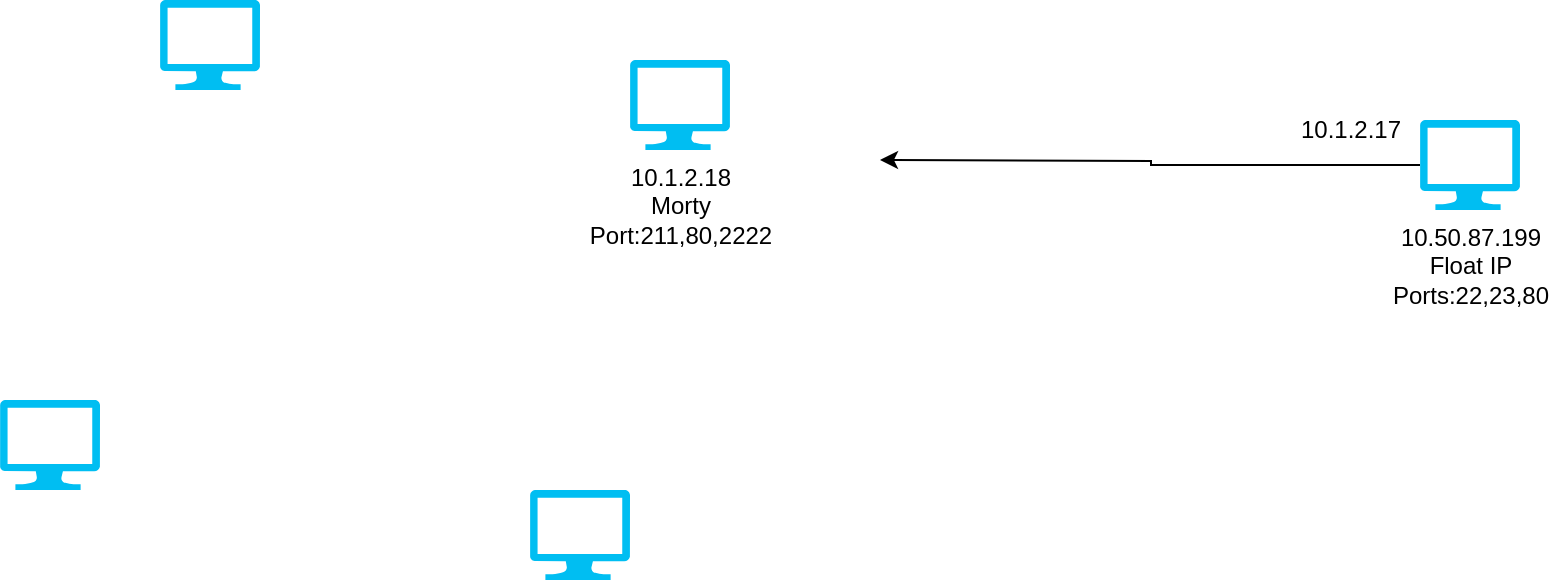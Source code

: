 <mxfile version="28.1.0">
  <diagram name="Page-1" id="rhXLZ92QMtPeolsKT9nz">
    <mxGraphModel dx="1426" dy="763" grid="1" gridSize="10" guides="1" tooltips="1" connect="1" arrows="1" fold="1" page="1" pageScale="1" pageWidth="850" pageHeight="1100" math="0" shadow="0">
      <root>
        <mxCell id="0" />
        <mxCell id="1" parent="0" />
        <mxCell id="glx4K8ZaX74QLdsGEsjs-1" style="edgeStyle=orthogonalEdgeStyle;rounded=0;orthogonalLoop=1;jettySize=auto;html=1;exitX=0;exitY=0.5;exitDx=0;exitDy=0;exitPerimeter=0;" edge="1" parent="1" source="vzwgJZiGlnFwNVmIBp90-1">
          <mxGeometry relative="1" as="geometry">
            <mxPoint x="550" y="180" as="targetPoint" />
          </mxGeometry>
        </mxCell>
        <mxCell id="vzwgJZiGlnFwNVmIBp90-1" value="&lt;div&gt;10.50.87.199&lt;/div&gt;&lt;div&gt;Float IP&lt;/div&gt;&lt;div&gt;Ports:22,23,80&lt;/div&gt;" style="verticalLabelPosition=bottom;html=1;verticalAlign=top;align=center;strokeColor=none;fillColor=#00BEF2;shape=mxgraph.azure.computer;pointerEvents=1;" parent="1" vertex="1">
          <mxGeometry x="820" y="160" width="50" height="45" as="geometry" />
        </mxCell>
        <mxCell id="glx4K8ZaX74QLdsGEsjs-2" value="10.1.2.18&lt;div&gt;Morty&lt;/div&gt;&lt;div&gt;Port:211,80,2222&lt;/div&gt;" style="verticalLabelPosition=bottom;html=1;verticalAlign=top;align=center;strokeColor=none;fillColor=#00BEF2;shape=mxgraph.azure.computer;pointerEvents=1;" vertex="1" parent="1">
          <mxGeometry x="425" y="130" width="50" height="45" as="geometry" />
        </mxCell>
        <mxCell id="glx4K8ZaX74QLdsGEsjs-3" value="" style="verticalLabelPosition=bottom;html=1;verticalAlign=top;align=center;strokeColor=none;fillColor=#00BEF2;shape=mxgraph.azure.computer;pointerEvents=1;" vertex="1" parent="1">
          <mxGeometry x="190" y="100" width="50" height="45" as="geometry" />
        </mxCell>
        <mxCell id="glx4K8ZaX74QLdsGEsjs-4" value="" style="verticalLabelPosition=bottom;html=1;verticalAlign=top;align=center;strokeColor=none;fillColor=#00BEF2;shape=mxgraph.azure.computer;pointerEvents=1;" vertex="1" parent="1">
          <mxGeometry x="110" y="300" width="50" height="45" as="geometry" />
        </mxCell>
        <mxCell id="glx4K8ZaX74QLdsGEsjs-5" value="" style="verticalLabelPosition=bottom;html=1;verticalAlign=top;align=center;strokeColor=none;fillColor=#00BEF2;shape=mxgraph.azure.computer;pointerEvents=1;" vertex="1" parent="1">
          <mxGeometry x="375" y="345" width="50" height="45" as="geometry" />
        </mxCell>
        <mxCell id="glx4K8ZaX74QLdsGEsjs-6" value="10.1.2.17" style="text;html=1;align=center;verticalAlign=middle;resizable=0;points=[];autosize=1;strokeColor=none;fillColor=none;" vertex="1" parent="1">
          <mxGeometry x="750" y="150" width="70" height="30" as="geometry" />
        </mxCell>
      </root>
    </mxGraphModel>
  </diagram>
</mxfile>

